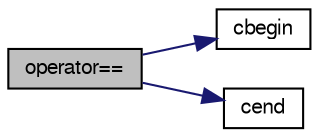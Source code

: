 digraph "operator=="
{
  bgcolor="transparent";
  edge [fontname="FreeSans",fontsize="10",labelfontname="FreeSans",labelfontsize="10"];
  node [fontname="FreeSans",fontsize="10",shape=record];
  rankdir="LR";
  Node1 [label="operator==",height=0.2,width=0.4,color="black", fillcolor="grey75", style="filled" fontcolor="black"];
  Node1 -> Node2 [color="midnightblue",fontsize="10",style="solid",fontname="FreeSans"];
  Node2 [label="cbegin",height=0.2,width=0.4,color="black",URL="$a02373.html#a374267cc7d6eb5c959ae7bac18169a64",tooltip="const_iterator set to the beginning of the StaticHashTable "];
  Node1 -> Node3 [color="midnightblue",fontsize="10",style="solid",fontname="FreeSans"];
  Node3 [label="cend",height=0.2,width=0.4,color="black",URL="$a02373.html#a0561b36e51898a8102dbfe467e2fd368",tooltip="const_iterator set to beyond the end of the StaticHashTable "];
}
